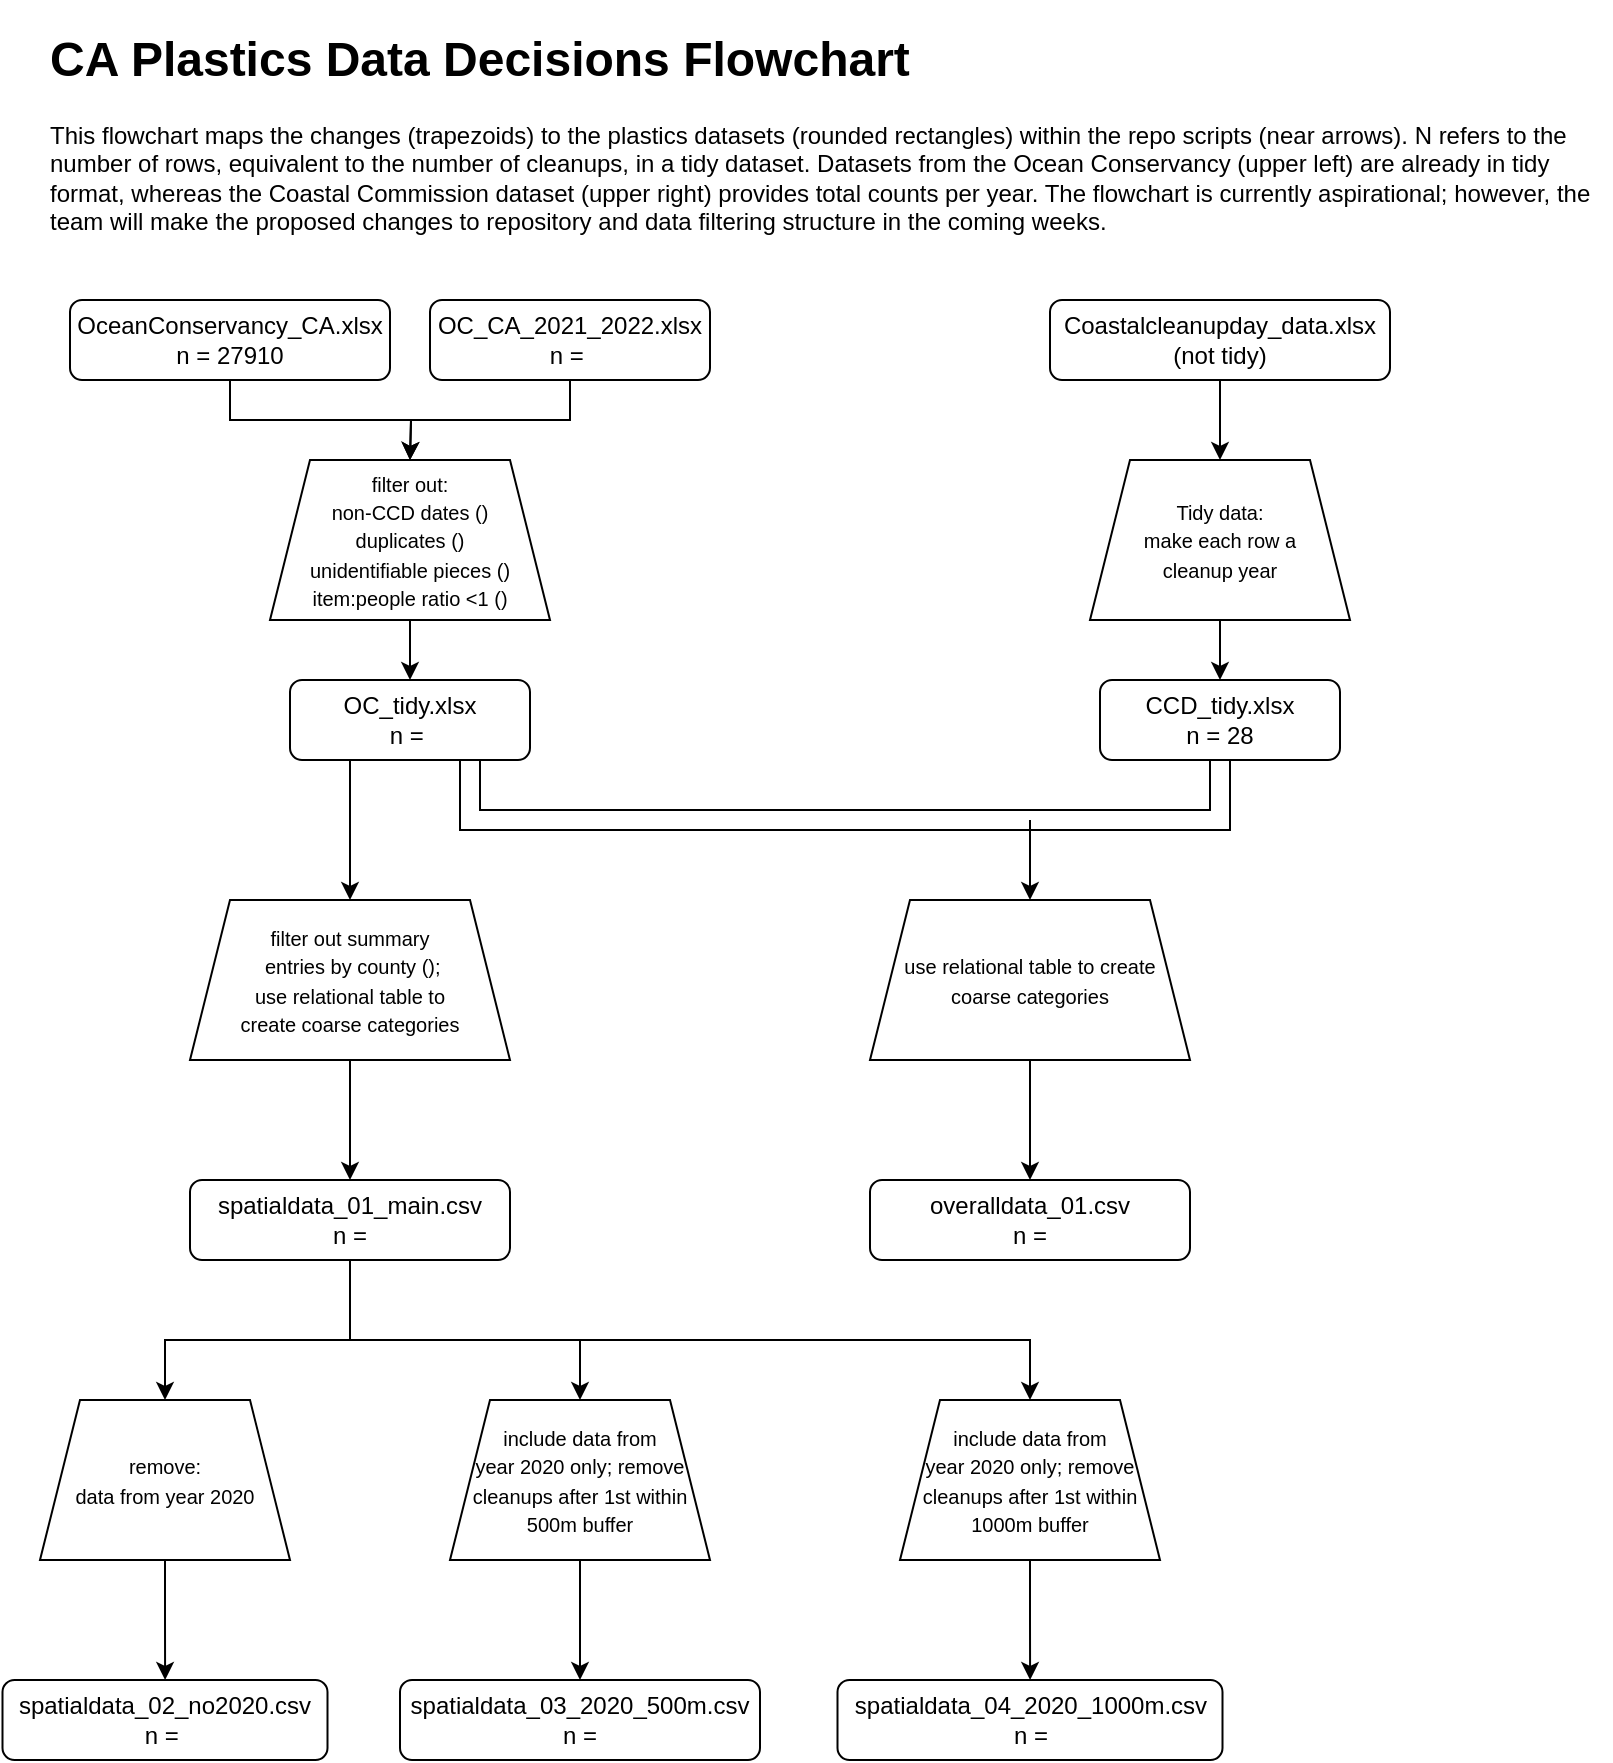 <mxfile version="21.5.0" type="github">
  <diagram id="KmVtqLzW4ApFImbiAwLT" name="Page-1">
    <mxGraphModel dx="546" dy="349" grid="1" gridSize="10" guides="1" tooltips="1" connect="1" arrows="1" fold="1" page="1" pageScale="1" pageWidth="827" pageHeight="1169" math="0" shadow="0">
      <root>
        <mxCell id="WIyWlLk6GJQsqaUBKTNV-0" />
        <mxCell id="WIyWlLk6GJQsqaUBKTNV-1" parent="WIyWlLk6GJQsqaUBKTNV-0" />
        <mxCell id="0ckBEmZJfg3MdC0GSqfd-37" value="" style="edgeStyle=orthogonalEdgeStyle;rounded=0;orthogonalLoop=1;jettySize=auto;html=1;" parent="WIyWlLk6GJQsqaUBKTNV-1" source="0ckBEmZJfg3MdC0GSqfd-4" target="0ckBEmZJfg3MdC0GSqfd-36" edge="1">
          <mxGeometry relative="1" as="geometry" />
        </mxCell>
        <mxCell id="0ckBEmZJfg3MdC0GSqfd-4" value="&lt;font style=&quot;font-size: 10px;&quot;&gt;use relational table to create coarse categories&lt;/font&gt;" style="shape=trapezoid;perimeter=trapezoidPerimeter;whiteSpace=wrap;html=1;fixedSize=1;" parent="WIyWlLk6GJQsqaUBKTNV-1" vertex="1">
          <mxGeometry x="440" y="460" width="160" height="80" as="geometry" />
        </mxCell>
        <mxCell id="0ckBEmZJfg3MdC0GSqfd-18" style="edgeStyle=orthogonalEdgeStyle;rounded=0;orthogonalLoop=1;jettySize=auto;html=1;exitX=0.5;exitY=1;exitDx=0;exitDy=0;" parent="WIyWlLk6GJQsqaUBKTNV-1" source="0ckBEmZJfg3MdC0GSqfd-15" edge="1">
          <mxGeometry relative="1" as="geometry">
            <mxPoint x="210" y="240" as="targetPoint" />
          </mxGeometry>
        </mxCell>
        <mxCell id="0ckBEmZJfg3MdC0GSqfd-15" value="OceanConservancy_CA.xlsx&lt;br&gt;n = 27910" style="rounded=1;whiteSpace=wrap;html=1;" parent="WIyWlLk6GJQsqaUBKTNV-1" vertex="1">
          <mxGeometry x="40" y="160" width="160" height="40" as="geometry" />
        </mxCell>
        <mxCell id="0ckBEmZJfg3MdC0GSqfd-17" style="edgeStyle=orthogonalEdgeStyle;rounded=0;orthogonalLoop=1;jettySize=auto;html=1;exitX=0.5;exitY=1;exitDx=0;exitDy=0;" parent="WIyWlLk6GJQsqaUBKTNV-1" source="0ckBEmZJfg3MdC0GSqfd-16" edge="1">
          <mxGeometry relative="1" as="geometry">
            <mxPoint x="210" y="240" as="targetPoint" />
          </mxGeometry>
        </mxCell>
        <mxCell id="0ckBEmZJfg3MdC0GSqfd-16" value="OC_CA_2021_2022.xlsx&lt;br&gt;n =&amp;nbsp;" style="rounded=1;whiteSpace=wrap;html=1;" parent="WIyWlLk6GJQsqaUBKTNV-1" vertex="1">
          <mxGeometry x="220" y="160" width="140" height="40" as="geometry" />
        </mxCell>
        <mxCell id="0ckBEmZJfg3MdC0GSqfd-20" style="edgeStyle=orthogonalEdgeStyle;rounded=0;orthogonalLoop=1;jettySize=auto;html=1;exitX=0.5;exitY=1;exitDx=0;exitDy=0;" parent="WIyWlLk6GJQsqaUBKTNV-1" source="0ckBEmZJfg3MdC0GSqfd-19" edge="1">
          <mxGeometry relative="1" as="geometry">
            <mxPoint x="210" y="350" as="targetPoint" />
          </mxGeometry>
        </mxCell>
        <mxCell id="0ckBEmZJfg3MdC0GSqfd-19" value="&lt;font style=&quot;font-size: 10px;&quot;&gt;filter out:&lt;br&gt;non-CCD dates ()&lt;br&gt;duplicates ()&lt;br&gt;unidentifiable pieces ()&lt;br&gt;item:people ratio &amp;lt;1 ()&lt;br&gt;&lt;/font&gt;" style="shape=trapezoid;perimeter=trapezoidPerimeter;whiteSpace=wrap;html=1;fixedSize=1;" parent="WIyWlLk6GJQsqaUBKTNV-1" vertex="1">
          <mxGeometry x="140" y="240" width="140" height="80" as="geometry" />
        </mxCell>
        <mxCell id="0ckBEmZJfg3MdC0GSqfd-33" value="" style="edgeStyle=orthogonalEdgeStyle;rounded=0;orthogonalLoop=1;jettySize=auto;html=1;exitX=0.25;exitY=1;exitDx=0;exitDy=0;" parent="WIyWlLk6GJQsqaUBKTNV-1" source="0ckBEmZJfg3MdC0GSqfd-21" target="0ckBEmZJfg3MdC0GSqfd-32" edge="1">
          <mxGeometry relative="1" as="geometry" />
        </mxCell>
        <mxCell id="0ckBEmZJfg3MdC0GSqfd-21" value="OC_tidy.xlsx&lt;br&gt;n =&amp;nbsp;" style="rounded=1;whiteSpace=wrap;html=1;" parent="WIyWlLk6GJQsqaUBKTNV-1" vertex="1">
          <mxGeometry x="150" y="350" width="120" height="40" as="geometry" />
        </mxCell>
        <mxCell id="0ckBEmZJfg3MdC0GSqfd-27" value="" style="edgeStyle=orthogonalEdgeStyle;rounded=0;orthogonalLoop=1;jettySize=auto;html=1;" parent="WIyWlLk6GJQsqaUBKTNV-1" source="0ckBEmZJfg3MdC0GSqfd-23" target="0ckBEmZJfg3MdC0GSqfd-24" edge="1">
          <mxGeometry relative="1" as="geometry" />
        </mxCell>
        <mxCell id="0ckBEmZJfg3MdC0GSqfd-23" value="Coastalcleanupday_data.xlsx&lt;br&gt;(not tidy)" style="rounded=1;whiteSpace=wrap;html=1;" parent="WIyWlLk6GJQsqaUBKTNV-1" vertex="1">
          <mxGeometry x="530" y="160" width="170" height="40" as="geometry" />
        </mxCell>
        <mxCell id="0ckBEmZJfg3MdC0GSqfd-26" value="" style="edgeStyle=orthogonalEdgeStyle;rounded=0;orthogonalLoop=1;jettySize=auto;html=1;" parent="WIyWlLk6GJQsqaUBKTNV-1" source="0ckBEmZJfg3MdC0GSqfd-24" target="0ckBEmZJfg3MdC0GSqfd-25" edge="1">
          <mxGeometry relative="1" as="geometry" />
        </mxCell>
        <mxCell id="0ckBEmZJfg3MdC0GSqfd-24" value="&lt;font style=&quot;font-size: 10px;&quot;&gt;Tidy data:&lt;br&gt;make each row a &lt;br&gt;cleanup year&lt;/font&gt;" style="shape=trapezoid;perimeter=trapezoidPerimeter;whiteSpace=wrap;html=1;fixedSize=1;" parent="WIyWlLk6GJQsqaUBKTNV-1" vertex="1">
          <mxGeometry x="550" y="240" width="130" height="80" as="geometry" />
        </mxCell>
        <mxCell id="0ckBEmZJfg3MdC0GSqfd-25" value="CCD_tidy.xlsx&lt;br&gt;n = 28" style="rounded=1;whiteSpace=wrap;html=1;" parent="WIyWlLk6GJQsqaUBKTNV-1" vertex="1">
          <mxGeometry x="555" y="350" width="120" height="40" as="geometry" />
        </mxCell>
        <mxCell id="0ckBEmZJfg3MdC0GSqfd-28" value="" style="shape=link;html=1;rounded=0;entryX=0.5;entryY=1;entryDx=0;entryDy=0;exitX=0.75;exitY=1;exitDx=0;exitDy=0;width=-10;" parent="WIyWlLk6GJQsqaUBKTNV-1" source="0ckBEmZJfg3MdC0GSqfd-21" target="0ckBEmZJfg3MdC0GSqfd-25" edge="1">
          <mxGeometry width="100" relative="1" as="geometry">
            <mxPoint x="350" y="520" as="sourcePoint" />
            <mxPoint x="450" y="520" as="targetPoint" />
            <Array as="points">
              <mxPoint x="240" y="420" />
              <mxPoint x="430" y="420" />
              <mxPoint x="615" y="420" />
            </Array>
          </mxGeometry>
        </mxCell>
        <mxCell id="0ckBEmZJfg3MdC0GSqfd-35" value="" style="edgeStyle=orthogonalEdgeStyle;rounded=0;orthogonalLoop=1;jettySize=auto;html=1;" parent="WIyWlLk6GJQsqaUBKTNV-1" source="0ckBEmZJfg3MdC0GSqfd-32" target="0ckBEmZJfg3MdC0GSqfd-34" edge="1">
          <mxGeometry relative="1" as="geometry" />
        </mxCell>
        <mxCell id="0ckBEmZJfg3MdC0GSqfd-32" value="&lt;font style=&quot;font-size: 10px;&quot;&gt;filter out summary&lt;br&gt;&amp;nbsp;entries by county ();&lt;br&gt;&lt;/font&gt;&lt;font style=&quot;font-size: 10px;&quot;&gt;use relational table to &lt;br&gt;create coarse categories&lt;/font&gt;" style="shape=trapezoid;perimeter=trapezoidPerimeter;whiteSpace=wrap;html=1;fixedSize=1;rounded=0;" parent="WIyWlLk6GJQsqaUBKTNV-1" vertex="1">
          <mxGeometry x="100" y="460" width="160" height="80" as="geometry" />
        </mxCell>
        <mxCell id="Doy-RdufKVe3I3clA72O-5" style="edgeStyle=orthogonalEdgeStyle;rounded=0;orthogonalLoop=1;jettySize=auto;html=1;exitX=0.5;exitY=1;exitDx=0;exitDy=0;entryX=0.5;entryY=0;entryDx=0;entryDy=0;" edge="1" parent="WIyWlLk6GJQsqaUBKTNV-1" source="0ckBEmZJfg3MdC0GSqfd-34" target="Doy-RdufKVe3I3clA72O-0">
          <mxGeometry relative="1" as="geometry">
            <Array as="points">
              <mxPoint x="180" y="680" />
              <mxPoint x="88" y="680" />
            </Array>
          </mxGeometry>
        </mxCell>
        <mxCell id="Doy-RdufKVe3I3clA72O-6" style="edgeStyle=orthogonalEdgeStyle;rounded=0;orthogonalLoop=1;jettySize=auto;html=1;exitX=0.5;exitY=1;exitDx=0;exitDy=0;entryX=0.5;entryY=0;entryDx=0;entryDy=0;" edge="1" parent="WIyWlLk6GJQsqaUBKTNV-1" source="0ckBEmZJfg3MdC0GSqfd-34" target="Doy-RdufKVe3I3clA72O-3">
          <mxGeometry relative="1" as="geometry">
            <Array as="points">
              <mxPoint x="180" y="680" />
              <mxPoint x="520" y="680" />
            </Array>
          </mxGeometry>
        </mxCell>
        <mxCell id="0ckBEmZJfg3MdC0GSqfd-34" value="spatialdata_01_main.csv&lt;br&gt;n =" style="rounded=1;whiteSpace=wrap;html=1;fontSize=12;glass=0;strokeWidth=1;shadow=0;" parent="WIyWlLk6GJQsqaUBKTNV-1" vertex="1">
          <mxGeometry x="100" y="600" width="160" height="40" as="geometry" />
        </mxCell>
        <mxCell id="0ckBEmZJfg3MdC0GSqfd-36" value="overalldata_01.csv&lt;br&gt;n =" style="rounded=1;whiteSpace=wrap;html=1;fontSize=12;glass=0;strokeWidth=1;shadow=0;" parent="WIyWlLk6GJQsqaUBKTNV-1" vertex="1">
          <mxGeometry x="440" y="600" width="160" height="40" as="geometry" />
        </mxCell>
        <mxCell id="0ckBEmZJfg3MdC0GSqfd-38" value="&lt;h1&gt;CA Plastics Data Decisions Flowchart&lt;/h1&gt;&lt;p&gt;This flowchart maps the changes (trapezoids) to the plastics datasets (rounded rectangles) within the repo scripts (near arrows). N refers to the number of rows, equivalent to the number of cleanups, in a tidy dataset. Datasets from the Ocean Conservancy (upper left) are already in tidy format, whereas the Coastal Commission dataset (upper right) provides total counts per year. The flowchart is currently aspirational; however, the team will make the proposed changes to repository and data filtering structure in the coming weeks.&lt;/p&gt;" style="text;html=1;strokeColor=none;fillColor=none;spacing=5;spacingTop=-20;whiteSpace=wrap;overflow=hidden;rounded=0;" parent="WIyWlLk6GJQsqaUBKTNV-1" vertex="1">
          <mxGeometry x="25" y="20" width="785" height="120" as="geometry" />
        </mxCell>
        <mxCell id="Doy-RdufKVe3I3clA72O-14" value="" style="edgeStyle=orthogonalEdgeStyle;rounded=0;orthogonalLoop=1;jettySize=auto;html=1;" edge="1" parent="WIyWlLk6GJQsqaUBKTNV-1" source="Doy-RdufKVe3I3clA72O-0" target="Doy-RdufKVe3I3clA72O-1">
          <mxGeometry relative="1" as="geometry" />
        </mxCell>
        <mxCell id="Doy-RdufKVe3I3clA72O-0" value="&lt;font style=&quot;font-size: 10px;&quot;&gt;remove: &lt;br&gt;data from year 2020&lt;/font&gt;" style="shape=trapezoid;perimeter=trapezoidPerimeter;whiteSpace=wrap;html=1;fixedSize=1;" vertex="1" parent="WIyWlLk6GJQsqaUBKTNV-1">
          <mxGeometry x="25" y="710" width="125" height="80" as="geometry" />
        </mxCell>
        <mxCell id="Doy-RdufKVe3I3clA72O-1" value="spatialdata_02_no2020.csv&lt;br&gt;n =&amp;nbsp;" style="rounded=1;whiteSpace=wrap;html=1;" vertex="1" parent="WIyWlLk6GJQsqaUBKTNV-1">
          <mxGeometry x="6.25" y="850" width="162.5" height="40" as="geometry" />
        </mxCell>
        <mxCell id="Doy-RdufKVe3I3clA72O-15" value="" style="edgeStyle=orthogonalEdgeStyle;rounded=0;orthogonalLoop=1;jettySize=auto;html=1;" edge="1" parent="WIyWlLk6GJQsqaUBKTNV-1" source="Doy-RdufKVe3I3clA72O-2" target="Doy-RdufKVe3I3clA72O-12">
          <mxGeometry relative="1" as="geometry" />
        </mxCell>
        <mxCell id="Doy-RdufKVe3I3clA72O-2" value="&lt;font style=&quot;font-size: 10px;&quot;&gt;include data from &lt;br&gt;year 2020 only; remove cleanups after 1st within 500m buffer&lt;/font&gt;" style="shape=trapezoid;perimeter=trapezoidPerimeter;whiteSpace=wrap;html=1;fixedSize=1;" vertex="1" parent="WIyWlLk6GJQsqaUBKTNV-1">
          <mxGeometry x="230" y="710" width="130" height="80" as="geometry" />
        </mxCell>
        <mxCell id="Doy-RdufKVe3I3clA72O-16" value="" style="edgeStyle=orthogonalEdgeStyle;rounded=0;orthogonalLoop=1;jettySize=auto;html=1;" edge="1" parent="WIyWlLk6GJQsqaUBKTNV-1" source="Doy-RdufKVe3I3clA72O-3" target="Doy-RdufKVe3I3clA72O-13">
          <mxGeometry relative="1" as="geometry" />
        </mxCell>
        <mxCell id="Doy-RdufKVe3I3clA72O-3" value="&lt;font style=&quot;font-size: 10px;&quot;&gt;include data from &lt;br&gt;year 2020 only; remove cleanups after 1st within 1000m buffer&lt;/font&gt;" style="shape=trapezoid;perimeter=trapezoidPerimeter;whiteSpace=wrap;html=1;fixedSize=1;" vertex="1" parent="WIyWlLk6GJQsqaUBKTNV-1">
          <mxGeometry x="455" y="710" width="130" height="80" as="geometry" />
        </mxCell>
        <mxCell id="Doy-RdufKVe3I3clA72O-12" value="spatialdata_03_2020_500m.csv&lt;br&gt;n =" style="rounded=1;whiteSpace=wrap;html=1;" vertex="1" parent="WIyWlLk6GJQsqaUBKTNV-1">
          <mxGeometry x="205" y="850" width="180" height="40" as="geometry" />
        </mxCell>
        <mxCell id="Doy-RdufKVe3I3clA72O-13" value="spatialdata_04_2020_1000m.csv&lt;br&gt;n =" style="rounded=1;whiteSpace=wrap;html=1;" vertex="1" parent="WIyWlLk6GJQsqaUBKTNV-1">
          <mxGeometry x="423.75" y="850" width="192.5" height="40" as="geometry" />
        </mxCell>
        <mxCell id="Doy-RdufKVe3I3clA72O-18" value="" style="endArrow=classic;html=1;rounded=0;entryX=0.5;entryY=0;entryDx=0;entryDy=0;" edge="1" parent="WIyWlLk6GJQsqaUBKTNV-1" target="Doy-RdufKVe3I3clA72O-2">
          <mxGeometry width="50" height="50" relative="1" as="geometry">
            <mxPoint x="295" y="680" as="sourcePoint" />
            <mxPoint x="360" y="490" as="targetPoint" />
          </mxGeometry>
        </mxCell>
        <mxCell id="Doy-RdufKVe3I3clA72O-20" value="" style="endArrow=classic;html=1;rounded=0;entryX=0.5;entryY=0;entryDx=0;entryDy=0;" edge="1" parent="WIyWlLk6GJQsqaUBKTNV-1" target="0ckBEmZJfg3MdC0GSqfd-4">
          <mxGeometry width="50" height="50" relative="1" as="geometry">
            <mxPoint x="520" y="420" as="sourcePoint" />
            <mxPoint x="510" y="360" as="targetPoint" />
          </mxGeometry>
        </mxCell>
      </root>
    </mxGraphModel>
  </diagram>
</mxfile>
